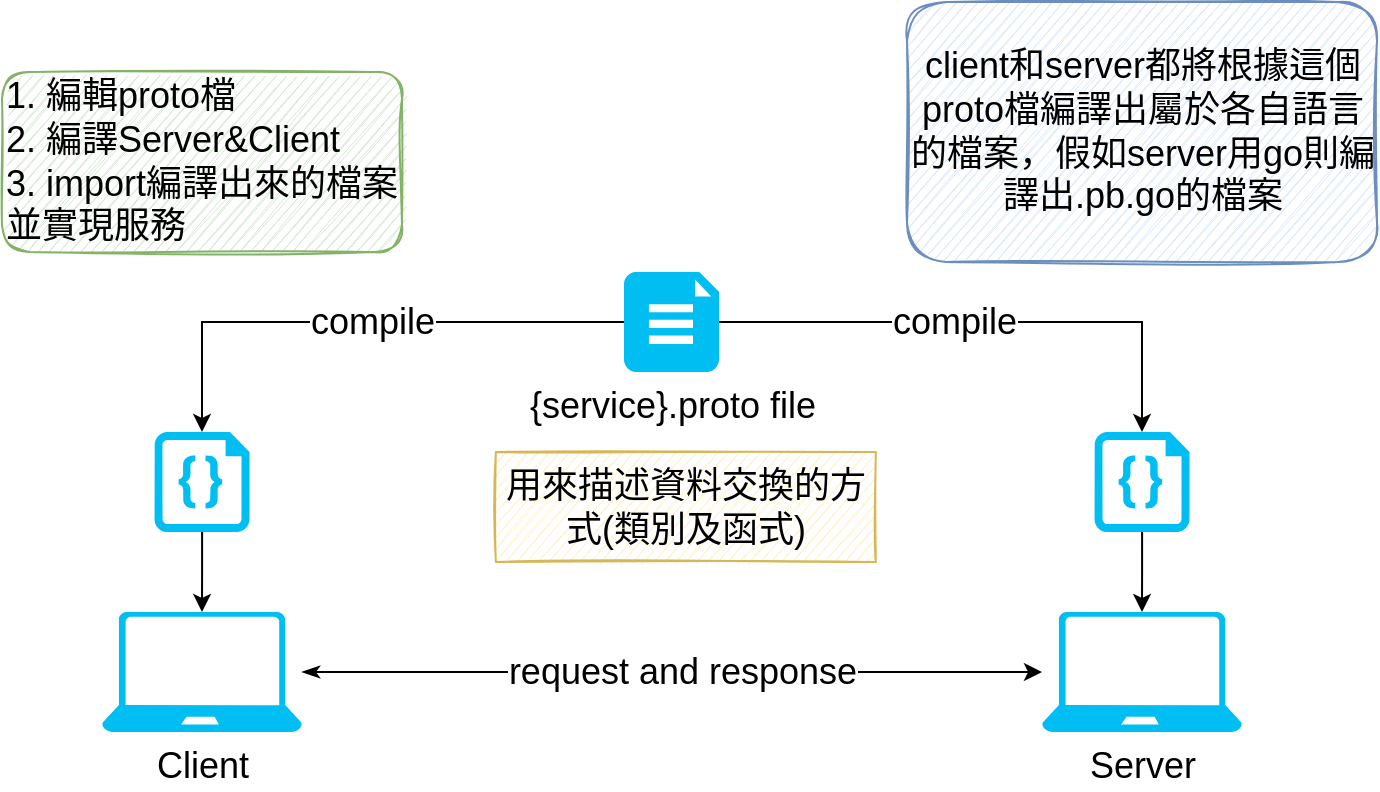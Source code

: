<mxfile version="14.5.3" type="github">
  <diagram id="YNlExD2vWMM98IjgDTQW" name="Page-1">
    <mxGraphModel dx="981" dy="559" grid="1" gridSize="10" guides="1" tooltips="1" connect="1" arrows="1" fold="1" page="1" pageScale="1" pageWidth="850" pageHeight="1100" math="0" shadow="0">
      <root>
        <mxCell id="0" />
        <mxCell id="1" parent="0" />
        <mxCell id="D2p6EjZv4XsFwHQcXLCd-2" value="Server" style="verticalLabelPosition=bottom;html=1;verticalAlign=top;align=center;strokeColor=none;fillColor=#00BEF2;shape=mxgraph.azure.laptop;pointerEvents=1;fontSize=18;" vertex="1" parent="1">
          <mxGeometry x="610" y="440" width="100" height="60" as="geometry" />
        </mxCell>
        <mxCell id="D2p6EjZv4XsFwHQcXLCd-21" style="edgeStyle=orthogonalEdgeStyle;rounded=0;orthogonalLoop=1;jettySize=auto;html=1;startArrow=classicThin;startFill=1;fontSize=18;" edge="1" parent="1" source="D2p6EjZv4XsFwHQcXLCd-3" target="D2p6EjZv4XsFwHQcXLCd-2">
          <mxGeometry relative="1" as="geometry" />
        </mxCell>
        <mxCell id="D2p6EjZv4XsFwHQcXLCd-22" value="request and response" style="edgeLabel;html=1;align=center;verticalAlign=middle;resizable=0;points=[];fontSize=18;" vertex="1" connectable="0" parent="D2p6EjZv4XsFwHQcXLCd-21">
          <mxGeometry x="0.114" y="-2" relative="1" as="geometry">
            <mxPoint x="-16" y="-2" as="offset" />
          </mxGeometry>
        </mxCell>
        <mxCell id="D2p6EjZv4XsFwHQcXLCd-3" value="Client" style="verticalLabelPosition=bottom;html=1;verticalAlign=top;align=center;strokeColor=none;fillColor=#00BEF2;shape=mxgraph.azure.laptop;pointerEvents=1;fontSize=18;" vertex="1" parent="1">
          <mxGeometry x="140" y="440" width="100" height="60" as="geometry" />
        </mxCell>
        <mxCell id="D2p6EjZv4XsFwHQcXLCd-6" value="用來描述資料交換的方式(類別及函式)" style="text;html=1;strokeColor=#d6b656;fillColor=#fff2cc;align=center;verticalAlign=middle;whiteSpace=wrap;rounded=0;fontSize=18;sketch=1;" vertex="1" parent="1">
          <mxGeometry x="336.92" y="360" width="190" height="55" as="geometry" />
        </mxCell>
        <mxCell id="D2p6EjZv4XsFwHQcXLCd-11" style="edgeStyle=orthogonalEdgeStyle;rounded=0;orthogonalLoop=1;jettySize=auto;html=1;entryX=0.5;entryY=0;entryDx=0;entryDy=0;entryPerimeter=0;fontSize=18;" edge="1" parent="1" source="D2p6EjZv4XsFwHQcXLCd-8" target="D2p6EjZv4XsFwHQcXLCd-9">
          <mxGeometry relative="1" as="geometry" />
        </mxCell>
        <mxCell id="D2p6EjZv4XsFwHQcXLCd-12" value="compile" style="edgeLabel;html=1;align=center;verticalAlign=middle;resizable=0;points=[];fontSize=18;" vertex="1" connectable="0" parent="D2p6EjZv4XsFwHQcXLCd-11">
          <mxGeometry x="-0.053" y="1" relative="1" as="geometry">
            <mxPoint y="-1" as="offset" />
          </mxGeometry>
        </mxCell>
        <mxCell id="D2p6EjZv4XsFwHQcXLCd-13" style="edgeStyle=orthogonalEdgeStyle;rounded=0;orthogonalLoop=1;jettySize=auto;html=1;entryX=0.5;entryY=0;entryDx=0;entryDy=0;entryPerimeter=0;fontSize=18;" edge="1" parent="1" source="D2p6EjZv4XsFwHQcXLCd-8" target="D2p6EjZv4XsFwHQcXLCd-10">
          <mxGeometry relative="1" as="geometry" />
        </mxCell>
        <mxCell id="D2p6EjZv4XsFwHQcXLCd-14" value="compile" style="edgeLabel;html=1;align=center;verticalAlign=middle;resizable=0;points=[];fontSize=18;" vertex="1" connectable="0" parent="D2p6EjZv4XsFwHQcXLCd-13">
          <mxGeometry x="-0.111" y="3" relative="1" as="geometry">
            <mxPoint x="-1.5" y="3" as="offset" />
          </mxGeometry>
        </mxCell>
        <mxCell id="D2p6EjZv4XsFwHQcXLCd-8" value="{service}.proto file" style="verticalLabelPosition=bottom;html=1;verticalAlign=top;align=center;strokeColor=none;fillColor=#00BEF2;shape=mxgraph.azure.file_2;pointerEvents=1;fontSize=18;" vertex="1" parent="1">
          <mxGeometry x="401" y="270" width="47.5" height="50" as="geometry" />
        </mxCell>
        <mxCell id="D2p6EjZv4XsFwHQcXLCd-17" style="edgeStyle=orthogonalEdgeStyle;rounded=0;orthogonalLoop=1;jettySize=auto;html=1;entryX=0.5;entryY=0;entryDx=0;entryDy=0;entryPerimeter=0;fontSize=18;" edge="1" parent="1" source="D2p6EjZv4XsFwHQcXLCd-9" target="D2p6EjZv4XsFwHQcXLCd-3">
          <mxGeometry relative="1" as="geometry" />
        </mxCell>
        <mxCell id="D2p6EjZv4XsFwHQcXLCd-9" value="" style="verticalLabelPosition=bottom;html=1;verticalAlign=top;align=center;strokeColor=none;fillColor=#00BEF2;shape=mxgraph.azure.code_file;pointerEvents=1;fontSize=18;" vertex="1" parent="1">
          <mxGeometry x="166.25" y="350" width="47.5" height="50" as="geometry" />
        </mxCell>
        <mxCell id="D2p6EjZv4XsFwHQcXLCd-18" style="edgeStyle=orthogonalEdgeStyle;rounded=0;orthogonalLoop=1;jettySize=auto;html=1;entryX=0.5;entryY=0;entryDx=0;entryDy=0;entryPerimeter=0;fontSize=18;" edge="1" parent="1" source="D2p6EjZv4XsFwHQcXLCd-10" target="D2p6EjZv4XsFwHQcXLCd-2">
          <mxGeometry relative="1" as="geometry" />
        </mxCell>
        <mxCell id="D2p6EjZv4XsFwHQcXLCd-10" value="" style="verticalLabelPosition=bottom;html=1;verticalAlign=top;align=center;strokeColor=none;fillColor=#00BEF2;shape=mxgraph.azure.code_file;pointerEvents=1;fontSize=18;" vertex="1" parent="1">
          <mxGeometry x="636.25" y="350" width="47.5" height="50" as="geometry" />
        </mxCell>
        <mxCell id="D2p6EjZv4XsFwHQcXLCd-19" value="client和server都將根據這個proto檔編譯出屬於各自語言的檔案，假如server用go則編譯出.pb.go的檔案" style="text;html=1;strokeColor=#6c8ebf;fillColor=#dae8fc;align=center;verticalAlign=middle;whiteSpace=wrap;rounded=1;fontSize=18;shadow=0;sketch=1;" vertex="1" parent="1">
          <mxGeometry x="542.5" y="135" width="235" height="130" as="geometry" />
        </mxCell>
        <mxCell id="D2p6EjZv4XsFwHQcXLCd-23" value="" style="shape=image;verticalLabelPosition=bottom;labelBackgroundColor=#ffffff;verticalAlign=top;aspect=fixed;imageAspect=0;image=https://img2018.cnblogs.com/blog/1377250/202002/1377250-20200215213950697-1799658107.png;fontSize=18;" vertex="1" parent="1">
          <mxGeometry x="323" y="140" width="203.92" height="120" as="geometry" />
        </mxCell>
        <mxCell id="D2p6EjZv4XsFwHQcXLCd-24" value="1. 編輯proto檔&lt;br&gt;2. 編譯Server&amp;amp;Client&lt;br&gt;3. import編譯出來的檔案並實現服務" style="text;html=1;strokeColor=#82b366;fillColor=#d5e8d4;align=left;verticalAlign=middle;whiteSpace=wrap;rounded=1;fontSize=18;sketch=1;" vertex="1" parent="1">
          <mxGeometry x="90" y="170" width="200" height="90" as="geometry" />
        </mxCell>
      </root>
    </mxGraphModel>
  </diagram>
</mxfile>
